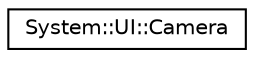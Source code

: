 digraph G
{
  edge [fontname="Helvetica",fontsize="10",labelfontname="Helvetica",labelfontsize="10"];
  node [fontname="Helvetica",fontsize="10",shape=record];
  rankdir="LR";
  Node1 [label="System::UI::Camera",height=0.2,width=0.4,color="black", fillcolor="white", style="filled",URL="$class_system_1_1_u_i_1_1_camera.html"];
}
